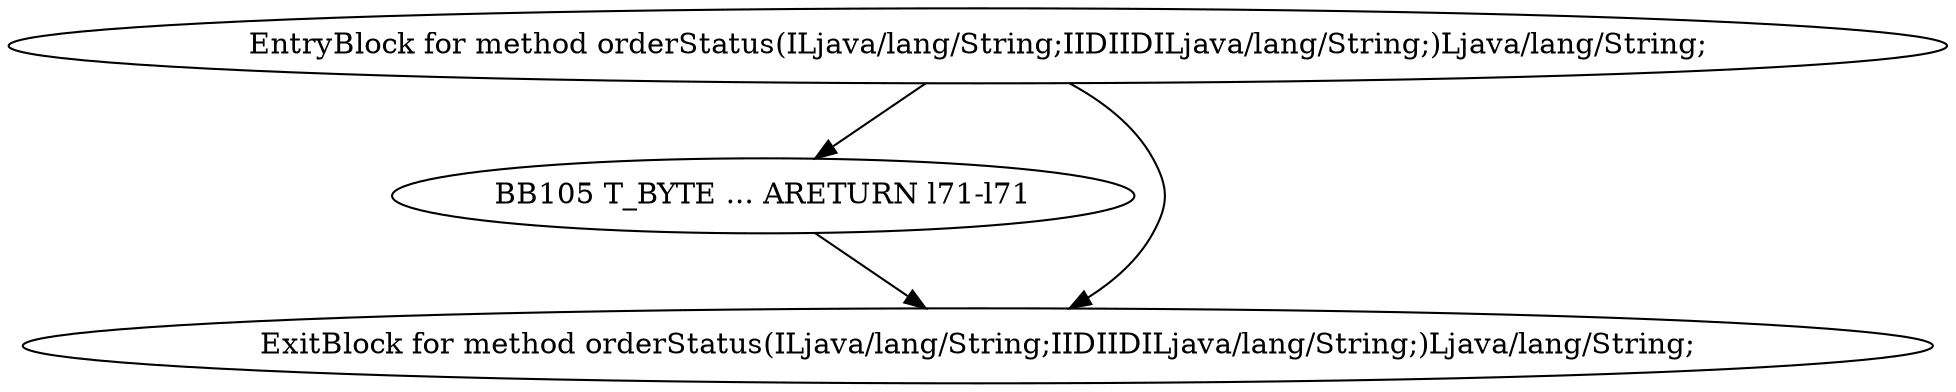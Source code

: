 digraph G {
  1 [ label="BB105 T_BYTE ... ARETURN l71-l71" ];
  2 [ label="EntryBlock for method orderStatus(ILjava/lang/String;IIDIIDILjava/lang/String;)Ljava/lang/String;" ];
  3 [ label="ExitBlock for method orderStatus(ILjava/lang/String;IIDIIDILjava/lang/String;)Ljava/lang/String;" ];
  2 -> 3 [ label="" ];
  2 -> 1 [ label="" ];
  1 -> 3 [ label="" ];
}
